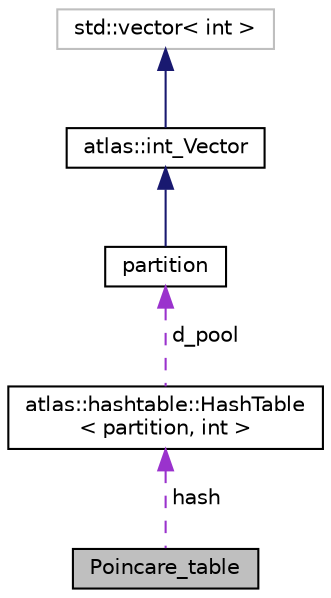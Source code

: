 digraph "Poincare_table"
{
  edge [fontname="Helvetica",fontsize="10",labelfontname="Helvetica",labelfontsize="10"];
  node [fontname="Helvetica",fontsize="10",shape=record];
  Node1 [label="Poincare_table",height=0.2,width=0.4,color="black", fillcolor="grey75", style="filled", fontcolor="black"];
  Node2 -> Node1 [dir="back",color="darkorchid3",fontsize="10",style="dashed",label=" hash" ,fontname="Helvetica"];
  Node2 [label="atlas::hashtable::HashTable\l\< partition, int \>",height=0.2,width=0.4,color="black", fillcolor="white", style="filled",URL="$classatlas_1_1hashtable_1_1HashTable.html"];
  Node3 -> Node2 [dir="back",color="darkorchid3",fontsize="10",style="dashed",label=" d_pool" ,fontname="Helvetica"];
  Node3 [label="partition",height=0.2,width=0.4,color="black", fillcolor="white", style="filled",URL="$classpartition.html"];
  Node4 -> Node3 [dir="back",color="midnightblue",fontsize="10",style="solid",fontname="Helvetica"];
  Node4 [label="atlas::int_Vector",height=0.2,width=0.4,color="black", fillcolor="white", style="filled",URL="$classatlas_1_1matrix_1_1Vector.html"];
  Node5 -> Node4 [dir="back",color="midnightblue",fontsize="10",style="solid",fontname="Helvetica"];
  Node5 [label="std::vector\< int \>",height=0.2,width=0.4,color="grey75", fillcolor="white", style="filled"];
}

